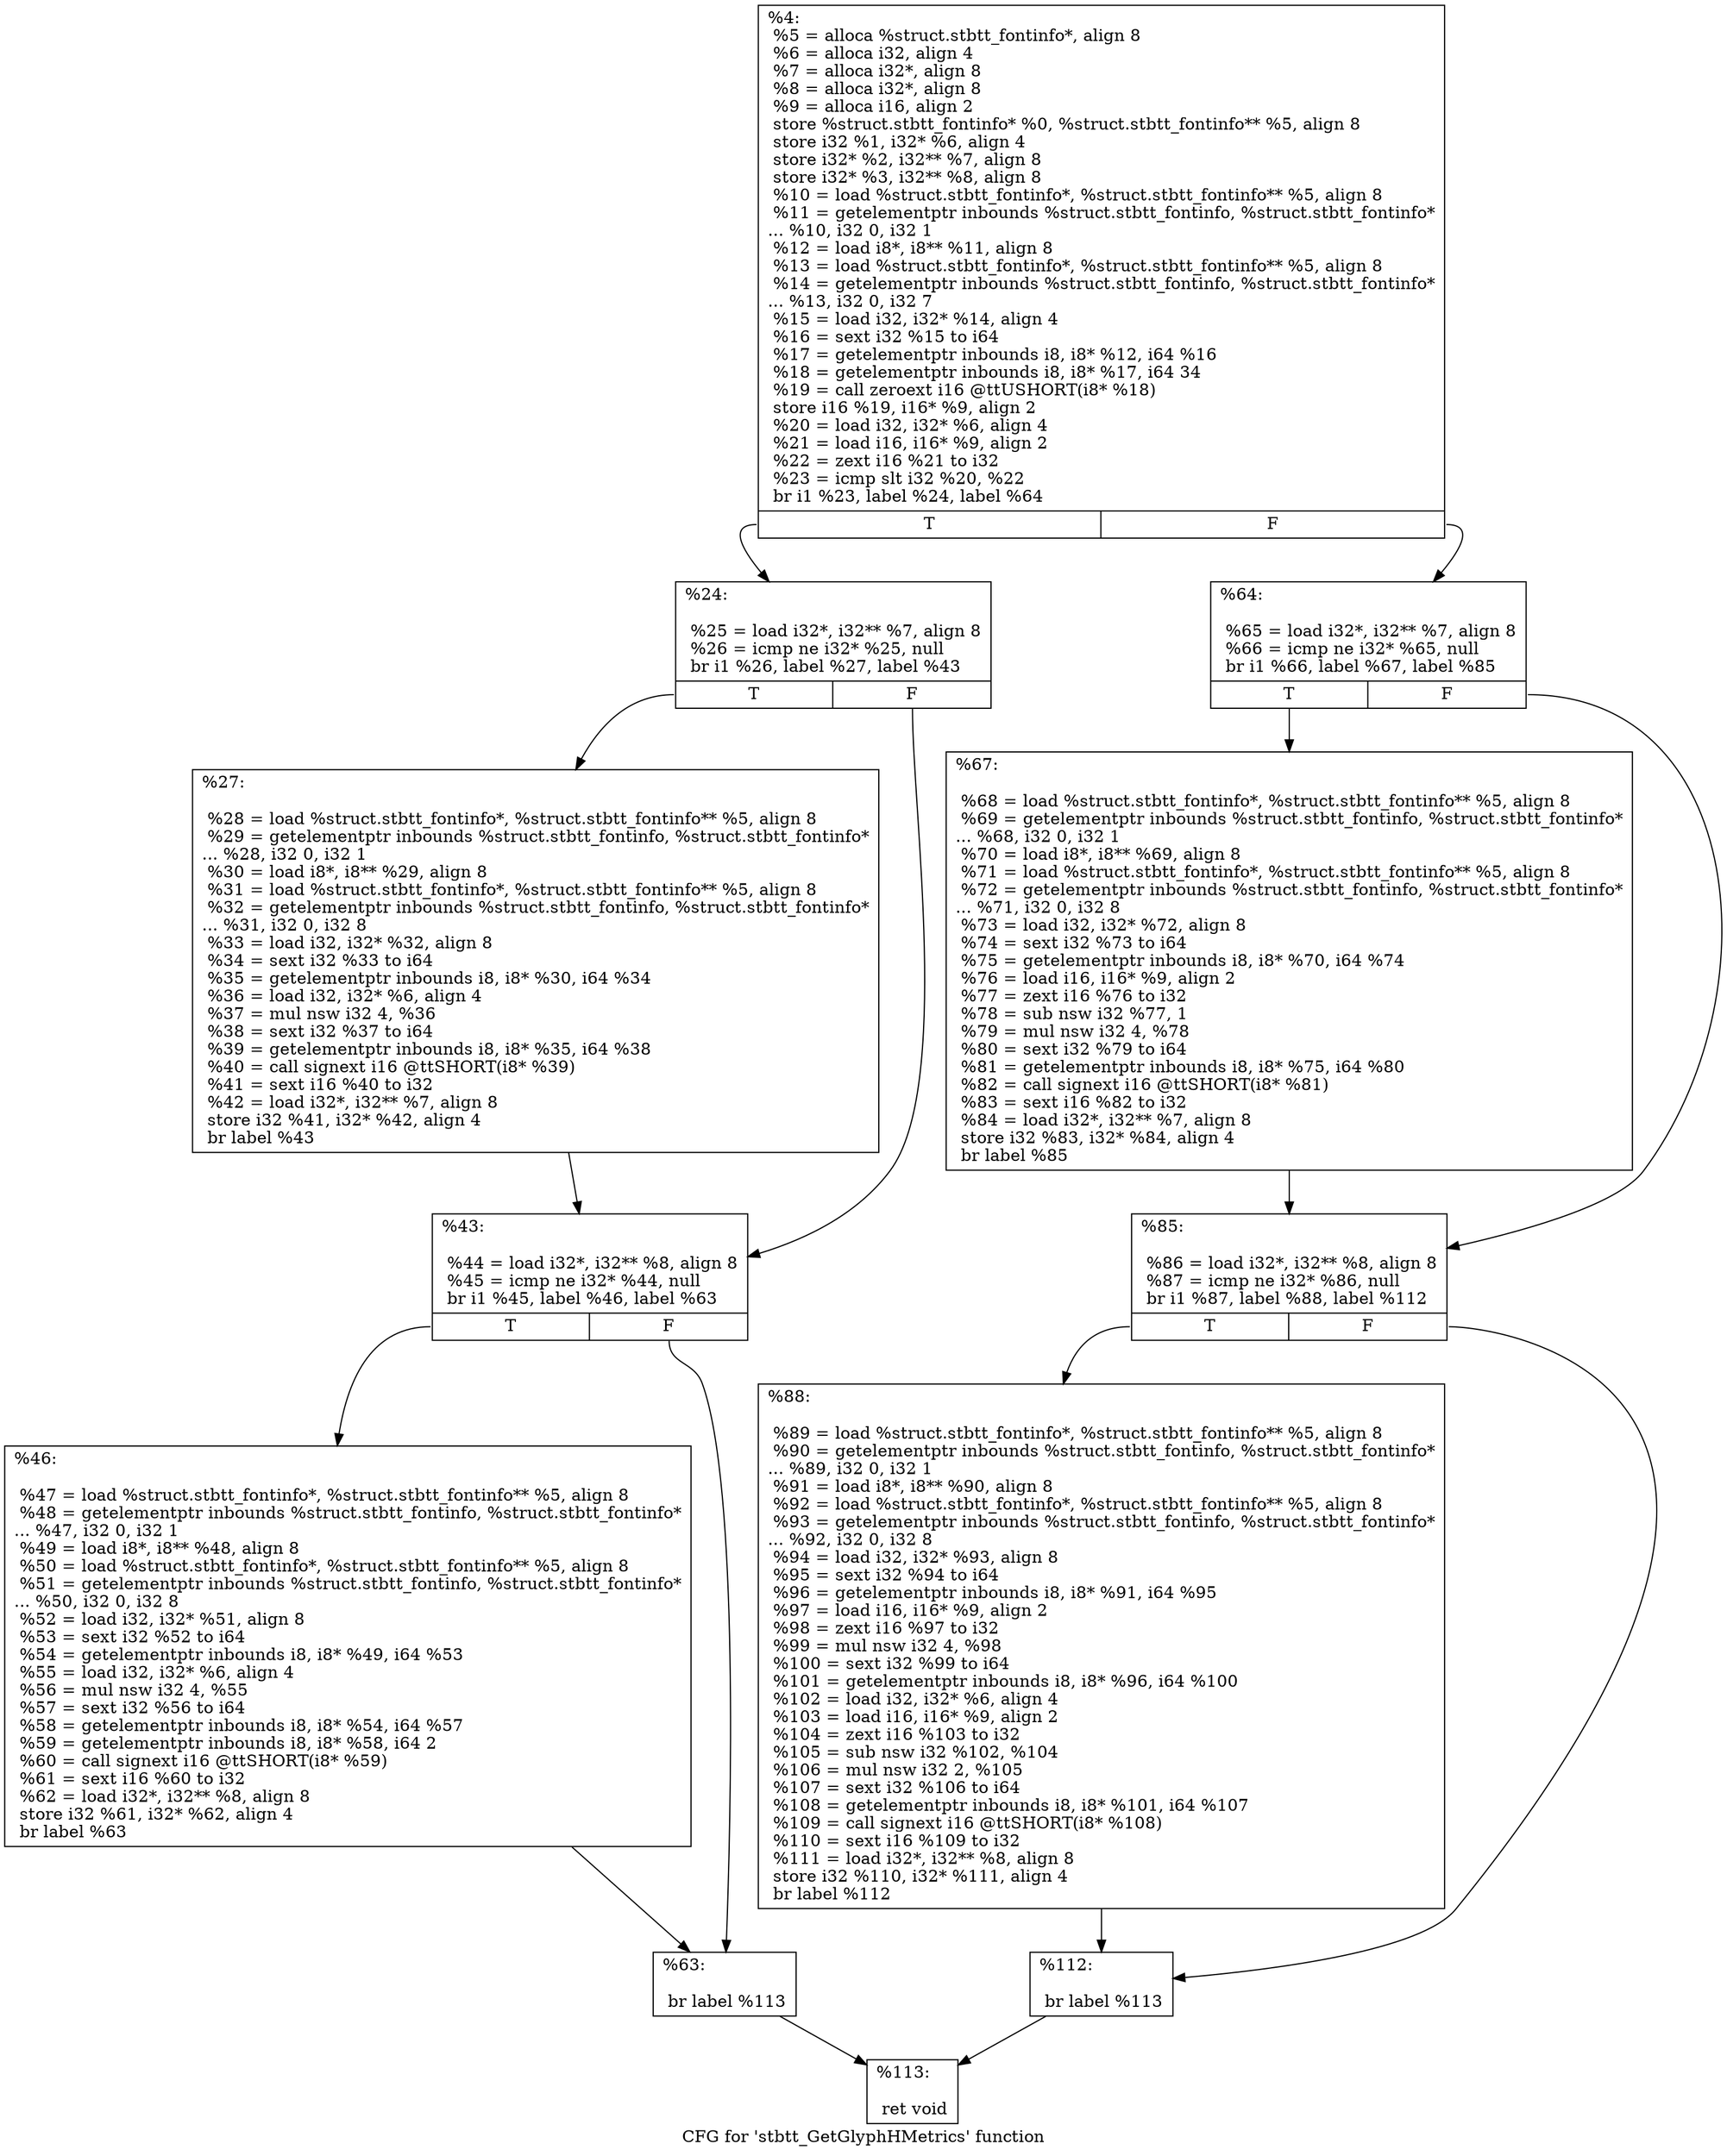 digraph "CFG for 'stbtt_GetGlyphHMetrics' function" {
	label="CFG for 'stbtt_GetGlyphHMetrics' function";

	Node0x2a043f0 [shape=record,label="{%4:\l  %5 = alloca %struct.stbtt_fontinfo*, align 8\l  %6 = alloca i32, align 4\l  %7 = alloca i32*, align 8\l  %8 = alloca i32*, align 8\l  %9 = alloca i16, align 2\l  store %struct.stbtt_fontinfo* %0, %struct.stbtt_fontinfo** %5, align 8\l  store i32 %1, i32* %6, align 4\l  store i32* %2, i32** %7, align 8\l  store i32* %3, i32** %8, align 8\l  %10 = load %struct.stbtt_fontinfo*, %struct.stbtt_fontinfo** %5, align 8\l  %11 = getelementptr inbounds %struct.stbtt_fontinfo, %struct.stbtt_fontinfo*\l... %10, i32 0, i32 1\l  %12 = load i8*, i8** %11, align 8\l  %13 = load %struct.stbtt_fontinfo*, %struct.stbtt_fontinfo** %5, align 8\l  %14 = getelementptr inbounds %struct.stbtt_fontinfo, %struct.stbtt_fontinfo*\l... %13, i32 0, i32 7\l  %15 = load i32, i32* %14, align 4\l  %16 = sext i32 %15 to i64\l  %17 = getelementptr inbounds i8, i8* %12, i64 %16\l  %18 = getelementptr inbounds i8, i8* %17, i64 34\l  %19 = call zeroext i16 @ttUSHORT(i8* %18)\l  store i16 %19, i16* %9, align 2\l  %20 = load i32, i32* %6, align 4\l  %21 = load i16, i16* %9, align 2\l  %22 = zext i16 %21 to i32\l  %23 = icmp slt i32 %20, %22\l  br i1 %23, label %24, label %64\l|{<s0>T|<s1>F}}"];
	Node0x2a043f0:s0 -> Node0x2a050a0;
	Node0x2a043f0:s1 -> Node0x2a05130;
	Node0x2a050a0 [shape=record,label="{%24:\l\l  %25 = load i32*, i32** %7, align 8\l  %26 = icmp ne i32* %25, null\l  br i1 %26, label %27, label %43\l|{<s0>T|<s1>F}}"];
	Node0x2a050a0:s0 -> Node0x2a05330;
	Node0x2a050a0:s1 -> Node0x2a05380;
	Node0x2a05330 [shape=record,label="{%27:\l\l  %28 = load %struct.stbtt_fontinfo*, %struct.stbtt_fontinfo** %5, align 8\l  %29 = getelementptr inbounds %struct.stbtt_fontinfo, %struct.stbtt_fontinfo*\l... %28, i32 0, i32 1\l  %30 = load i8*, i8** %29, align 8\l  %31 = load %struct.stbtt_fontinfo*, %struct.stbtt_fontinfo** %5, align 8\l  %32 = getelementptr inbounds %struct.stbtt_fontinfo, %struct.stbtt_fontinfo*\l... %31, i32 0, i32 8\l  %33 = load i32, i32* %32, align 8\l  %34 = sext i32 %33 to i64\l  %35 = getelementptr inbounds i8, i8* %30, i64 %34\l  %36 = load i32, i32* %6, align 4\l  %37 = mul nsw i32 4, %36\l  %38 = sext i32 %37 to i64\l  %39 = getelementptr inbounds i8, i8* %35, i64 %38\l  %40 = call signext i16 @ttSHORT(i8* %39)\l  %41 = sext i16 %40 to i32\l  %42 = load i32*, i32** %7, align 8\l  store i32 %41, i32* %42, align 4\l  br label %43\l}"];
	Node0x2a05330 -> Node0x2a05380;
	Node0x2a05380 [shape=record,label="{%43:\l\l  %44 = load i32*, i32** %8, align 8\l  %45 = icmp ne i32* %44, null\l  br i1 %45, label %46, label %63\l|{<s0>T|<s1>F}}"];
	Node0x2a05380:s0 -> Node0x2a05e80;
	Node0x2a05380:s1 -> Node0x2a05ed0;
	Node0x2a05e80 [shape=record,label="{%46:\l\l  %47 = load %struct.stbtt_fontinfo*, %struct.stbtt_fontinfo** %5, align 8\l  %48 = getelementptr inbounds %struct.stbtt_fontinfo, %struct.stbtt_fontinfo*\l... %47, i32 0, i32 1\l  %49 = load i8*, i8** %48, align 8\l  %50 = load %struct.stbtt_fontinfo*, %struct.stbtt_fontinfo** %5, align 8\l  %51 = getelementptr inbounds %struct.stbtt_fontinfo, %struct.stbtt_fontinfo*\l... %50, i32 0, i32 8\l  %52 = load i32, i32* %51, align 8\l  %53 = sext i32 %52 to i64\l  %54 = getelementptr inbounds i8, i8* %49, i64 %53\l  %55 = load i32, i32* %6, align 4\l  %56 = mul nsw i32 4, %55\l  %57 = sext i32 %56 to i64\l  %58 = getelementptr inbounds i8, i8* %54, i64 %57\l  %59 = getelementptr inbounds i8, i8* %58, i64 2\l  %60 = call signext i16 @ttSHORT(i8* %59)\l  %61 = sext i16 %60 to i32\l  %62 = load i32*, i32** %8, align 8\l  store i32 %61, i32* %62, align 4\l  br label %63\l}"];
	Node0x2a05e80 -> Node0x2a05ed0;
	Node0x2a05ed0 [shape=record,label="{%63:\l\l  br label %113\l}"];
	Node0x2a05ed0 -> Node0x2a06840;
	Node0x2a05130 [shape=record,label="{%64:\l\l  %65 = load i32*, i32** %7, align 8\l  %66 = icmp ne i32* %65, null\l  br i1 %66, label %67, label %85\l|{<s0>T|<s1>F}}"];
	Node0x2a05130:s0 -> Node0x2a057e0;
	Node0x2a05130:s1 -> Node0x2a05830;
	Node0x2a057e0 [shape=record,label="{%67:\l\l  %68 = load %struct.stbtt_fontinfo*, %struct.stbtt_fontinfo** %5, align 8\l  %69 = getelementptr inbounds %struct.stbtt_fontinfo, %struct.stbtt_fontinfo*\l... %68, i32 0, i32 1\l  %70 = load i8*, i8** %69, align 8\l  %71 = load %struct.stbtt_fontinfo*, %struct.stbtt_fontinfo** %5, align 8\l  %72 = getelementptr inbounds %struct.stbtt_fontinfo, %struct.stbtt_fontinfo*\l... %71, i32 0, i32 8\l  %73 = load i32, i32* %72, align 8\l  %74 = sext i32 %73 to i64\l  %75 = getelementptr inbounds i8, i8* %70, i64 %74\l  %76 = load i16, i16* %9, align 2\l  %77 = zext i16 %76 to i32\l  %78 = sub nsw i32 %77, 1\l  %79 = mul nsw i32 4, %78\l  %80 = sext i32 %79 to i64\l  %81 = getelementptr inbounds i8, i8* %75, i64 %80\l  %82 = call signext i16 @ttSHORT(i8* %81)\l  %83 = sext i16 %82 to i32\l  %84 = load i32*, i32** %7, align 8\l  store i32 %83, i32* %84, align 4\l  br label %85\l}"];
	Node0x2a057e0 -> Node0x2a05830;
	Node0x2a05830 [shape=record,label="{%85:\l\l  %86 = load i32*, i32** %8, align 8\l  %87 = icmp ne i32* %86, null\l  br i1 %87, label %88, label %112\l|{<s0>T|<s1>F}}"];
	Node0x2a05830:s0 -> Node0x2a076c0;
	Node0x2a05830:s1 -> Node0x2a07710;
	Node0x2a076c0 [shape=record,label="{%88:\l\l  %89 = load %struct.stbtt_fontinfo*, %struct.stbtt_fontinfo** %5, align 8\l  %90 = getelementptr inbounds %struct.stbtt_fontinfo, %struct.stbtt_fontinfo*\l... %89, i32 0, i32 1\l  %91 = load i8*, i8** %90, align 8\l  %92 = load %struct.stbtt_fontinfo*, %struct.stbtt_fontinfo** %5, align 8\l  %93 = getelementptr inbounds %struct.stbtt_fontinfo, %struct.stbtt_fontinfo*\l... %92, i32 0, i32 8\l  %94 = load i32, i32* %93, align 8\l  %95 = sext i32 %94 to i64\l  %96 = getelementptr inbounds i8, i8* %91, i64 %95\l  %97 = load i16, i16* %9, align 2\l  %98 = zext i16 %97 to i32\l  %99 = mul nsw i32 4, %98\l  %100 = sext i32 %99 to i64\l  %101 = getelementptr inbounds i8, i8* %96, i64 %100\l  %102 = load i32, i32* %6, align 4\l  %103 = load i16, i16* %9, align 2\l  %104 = zext i16 %103 to i32\l  %105 = sub nsw i32 %102, %104\l  %106 = mul nsw i32 2, %105\l  %107 = sext i32 %106 to i64\l  %108 = getelementptr inbounds i8, i8* %101, i64 %107\l  %109 = call signext i16 @ttSHORT(i8* %108)\l  %110 = sext i16 %109 to i32\l  %111 = load i32*, i32** %8, align 8\l  store i32 %110, i32* %111, align 4\l  br label %112\l}"];
	Node0x2a076c0 -> Node0x2a07710;
	Node0x2a07710 [shape=record,label="{%112:\l\l  br label %113\l}"];
	Node0x2a07710 -> Node0x2a06840;
	Node0x2a06840 [shape=record,label="{%113:\l\l  ret void\l}"];
}
